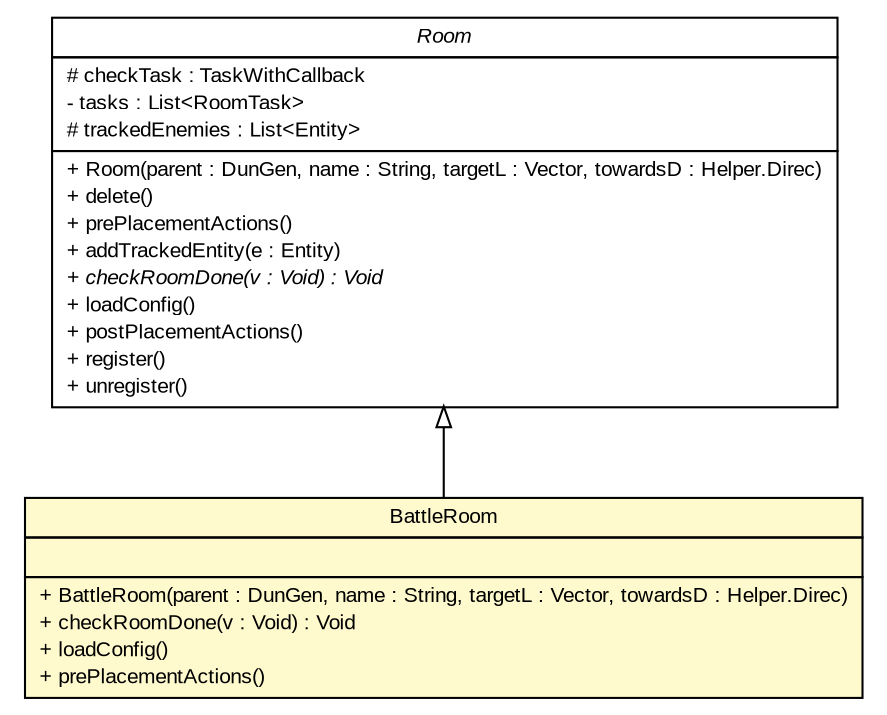 #!/usr/local/bin/dot
#
# Class diagram 
# Generated by UMLGraph version R5_7_2-32-g40b5a6 (http://www.spinellis.gr/umlgraph/)
#

digraph G {
	edge [fontname="arial",fontsize=10,labelfontname="arial",labelfontsize=10];
	node [fontname="arial",fontsize=10,shape=plaintext];
	nodesep=0.25;
	ranksep=0.5;
	// dunGen.Room
	c45 [label=<<table title="dunGen.Room" border="0" cellborder="1" cellspacing="0" cellpadding="2" port="p" href="./Room.html" target="_parent">
		<tr><td><table border="0" cellspacing="0" cellpadding="1">
<tr><td align="center" balign="center"><font face="arial italic"> Room </font></td></tr>
		</table></td></tr>
		<tr><td><table border="0" cellspacing="0" cellpadding="1">
<tr><td align="left" balign="left"> # checkTask : TaskWithCallback </td></tr>
<tr><td align="left" balign="left"> - tasks : List&lt;RoomTask&gt; </td></tr>
<tr><td align="left" balign="left"> # trackedEnemies : List&lt;Entity&gt; </td></tr>
		</table></td></tr>
		<tr><td><table border="0" cellspacing="0" cellpadding="1">
<tr><td align="left" balign="left"> + Room(parent : DunGen, name : String, targetL : Vector, towardsD : Helper.Direc) </td></tr>
<tr><td align="left" balign="left"> + delete() </td></tr>
<tr><td align="left" balign="left"> + prePlacementActions() </td></tr>
<tr><td align="left" balign="left"> + addTrackedEntity(e : Entity) </td></tr>
<tr><td align="left" balign="left"><font face="arial italic" point-size="10.0"> + checkRoomDone(v : Void) : Void </font></td></tr>
<tr><td align="left" balign="left"> + loadConfig() </td></tr>
<tr><td align="left" balign="left"> + postPlacementActions() </td></tr>
<tr><td align="left" balign="left"> + register() </td></tr>
<tr><td align="left" balign="left"> + unregister() </td></tr>
		</table></td></tr>
		</table>>, URL="./Room.html", fontname="arial", fontcolor="black", fontsize=10.0];
	// dunGen.BattleRoom
	c69 [label=<<table title="dunGen.BattleRoom" border="0" cellborder="1" cellspacing="0" cellpadding="2" port="p" bgcolor="lemonChiffon" href="./BattleRoom.html" target="_parent">
		<tr><td><table border="0" cellspacing="0" cellpadding="1">
<tr><td align="center" balign="center"> BattleRoom </td></tr>
		</table></td></tr>
		<tr><td><table border="0" cellspacing="0" cellpadding="1">
<tr><td align="left" balign="left">  </td></tr>
		</table></td></tr>
		<tr><td><table border="0" cellspacing="0" cellpadding="1">
<tr><td align="left" balign="left"> + BattleRoom(parent : DunGen, name : String, targetL : Vector, towardsD : Helper.Direc) </td></tr>
<tr><td align="left" balign="left"> + checkRoomDone(v : Void) : Void </td></tr>
<tr><td align="left" balign="left"> + loadConfig() </td></tr>
<tr><td align="left" balign="left"> + prePlacementActions() </td></tr>
		</table></td></tr>
		</table>>, URL="./BattleRoom.html", fontname="arial", fontcolor="black", fontsize=10.0];
	//dunGen.BattleRoom extends dunGen.Room
	c45:p -> c69:p [dir=back,arrowtail=empty];
}

